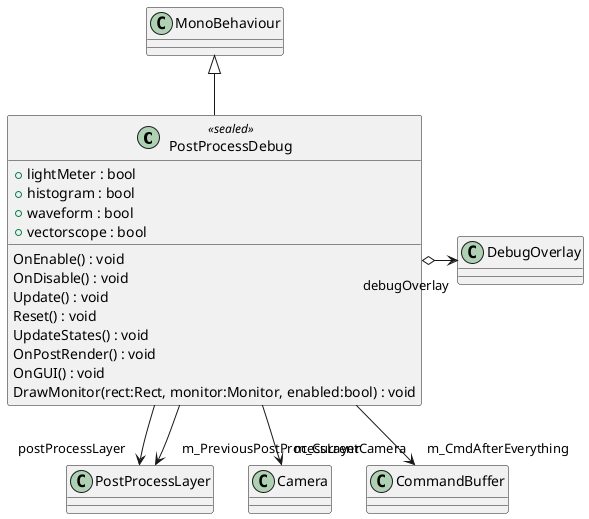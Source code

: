 @startuml
class PostProcessDebug <<sealed>> {
    + lightMeter : bool
    + histogram : bool
    + waveform : bool
    + vectorscope : bool
    OnEnable() : void
    OnDisable() : void
    Update() : void
    Reset() : void
    UpdateStates() : void
    OnPostRender() : void
    OnGUI() : void
    DrawMonitor(rect:Rect, monitor:Monitor, enabled:bool) : void
}
MonoBehaviour <|-- PostProcessDebug
PostProcessDebug --> "postProcessLayer" PostProcessLayer
PostProcessDebug --> "m_PreviousPostProcessLayer" PostProcessLayer
PostProcessDebug o-> "debugOverlay" DebugOverlay
PostProcessDebug --> "m_CurrentCamera" Camera
PostProcessDebug --> "m_CmdAfterEverything" CommandBuffer
@enduml
